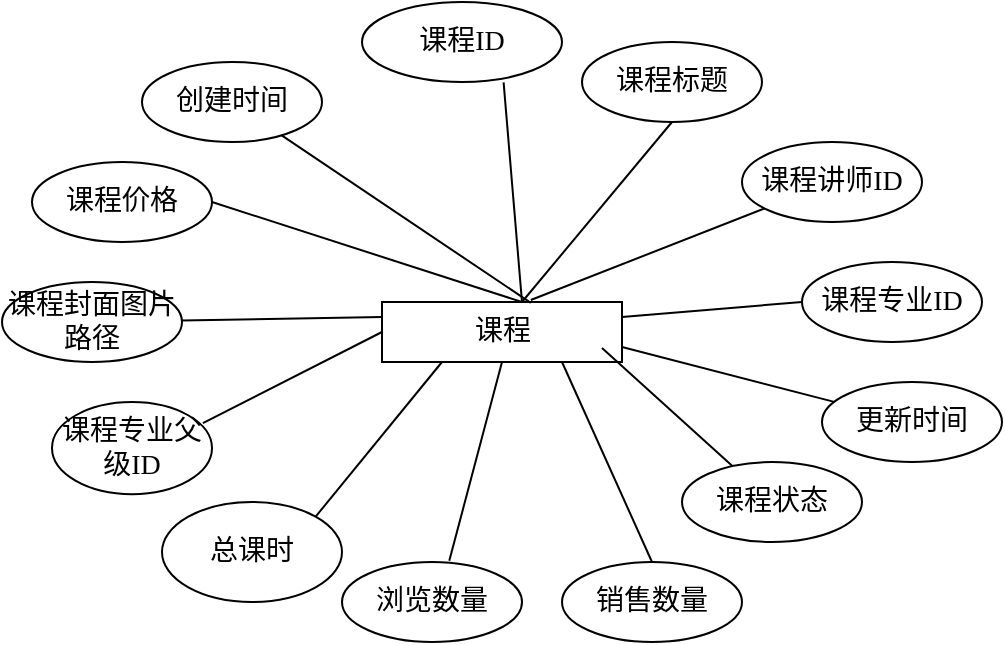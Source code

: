 <mxfile version="13.9.9" type="github"><diagram id="aoCeg3IbvVQt8CccreG1" name="Page-1"><mxGraphModel dx="934" dy="588" grid="1" gridSize="10" guides="1" tooltips="1" connect="1" arrows="1" fold="1" page="1" pageScale="1" pageWidth="827" pageHeight="1169" background="#FFFFFF" math="0" shadow="0"><root><mxCell id="0"/><mxCell id="1" parent="0"/><mxCell id="2z_CjiIGTWBzz-HKo1se-1" value="&lt;font style=&quot;font-size: 14px&quot;&gt;课程&lt;/font&gt;" style="rounded=0;html=1;fontSize=10.5;fontFamily=宋体;fontSource=https%3A%2F%2Ffonts.googleapis.com%2Fcss%3Ffamily%3D%25E5%25AE%258B%25E4%25BD%2593;labelBorderColor=none;" vertex="1" parent="1"><mxGeometry x="370" y="200" width="120" height="30" as="geometry"/></mxCell><mxCell id="2z_CjiIGTWBzz-HKo1se-2" value="&lt;font style=&quot;font-size: 14px&quot;&gt;课程ID&lt;/font&gt;" style="ellipse;whiteSpace=wrap;html=1;fontFamily=宋体;fontSource=https%3A%2F%2Ffonts.googleapis.com%2Fcss%3Ffamily%3D%25E5%25AE%258B%25E4%25BD%2593;" vertex="1" parent="1"><mxGeometry x="360" y="50" width="100" height="40" as="geometry"/></mxCell><mxCell id="2z_CjiIGTWBzz-HKo1se-3" value="&lt;font style=&quot;font-size: 14px&quot;&gt;课程标题&lt;/font&gt;" style="ellipse;whiteSpace=wrap;html=1;fontFamily=宋体;fontSource=https%3A%2F%2Ffonts.googleapis.com%2Fcss%3Ffamily%3D%25E5%25AE%258B%25E4%25BD%2593;" vertex="1" parent="1"><mxGeometry x="470" y="70" width="90" height="40" as="geometry"/></mxCell><mxCell id="2z_CjiIGTWBzz-HKo1se-4" value="&lt;font style=&quot;font-size: 14px&quot;&gt;课程讲师ID&lt;/font&gt;" style="ellipse;whiteSpace=wrap;html=1;fontFamily=宋体;fontSource=https%3A%2F%2Ffonts.googleapis.com%2Fcss%3Ffamily%3D%25E5%25AE%258B%25E4%25BD%2593;" vertex="1" parent="1"><mxGeometry x="550" y="120" width="90" height="40" as="geometry"/></mxCell><mxCell id="2z_CjiIGTWBzz-HKo1se-5" value="&lt;span style=&quot;font-size: 14px&quot;&gt;课程专业ID&lt;/span&gt;" style="ellipse;whiteSpace=wrap;html=1;fontFamily=宋体;fontSource=https%3A%2F%2Ffonts.googleapis.com%2Fcss%3Ffamily%3D%25E5%25AE%258B%25E4%25BD%2593;" vertex="1" parent="1"><mxGeometry x="580" y="180" width="90" height="40" as="geometry"/></mxCell><mxCell id="2z_CjiIGTWBzz-HKo1se-6" value="&lt;span style=&quot;font-size: 14px&quot;&gt;课程专业父级ID&lt;/span&gt;" style="ellipse;whiteSpace=wrap;html=1;fontFamily=宋体;fontSource=https%3A%2F%2Ffonts.googleapis.com%2Fcss%3Ffamily%3D%25E5%25AE%258B%25E4%25BD%2593;rotation=0;direction=west;" vertex="1" parent="1"><mxGeometry x="205" y="250.0" width="80" height="46.08" as="geometry"/></mxCell><mxCell id="2z_CjiIGTWBzz-HKo1se-7" value="&lt;span style=&quot;font-size: 14px&quot;&gt;课程价格&lt;/span&gt;" style="ellipse;whiteSpace=wrap;html=1;fontFamily=宋体;fontSource=https%3A%2F%2Ffonts.googleapis.com%2Fcss%3Ffamily%3D%25E5%25AE%258B%25E4%25BD%2593;rotation=0;" vertex="1" parent="1"><mxGeometry x="195" y="130" width="90" height="40" as="geometry"/></mxCell><mxCell id="2z_CjiIGTWBzz-HKo1se-8" value="&lt;span style=&quot;font-size: 14px&quot;&gt;总课时&lt;/span&gt;" style="ellipse;whiteSpace=wrap;html=1;fontFamily=宋体;fontSource=https%3A%2F%2Ffonts.googleapis.com%2Fcss%3Ffamily%3D%25E5%25AE%258B%25E4%25BD%2593;" vertex="1" parent="1"><mxGeometry x="260" y="300" width="90" height="50" as="geometry"/></mxCell><mxCell id="2z_CjiIGTWBzz-HKo1se-9" value="&lt;span style=&quot;font-size: 14px&quot;&gt;课程封面图片路径&lt;/span&gt;" style="ellipse;whiteSpace=wrap;html=1;fontFamily=宋体;fontSource=https%3A%2F%2Ffonts.googleapis.com%2Fcss%3Ffamily%3D%25E5%25AE%258B%25E4%25BD%2593;" vertex="1" parent="1"><mxGeometry x="180" y="190" width="90" height="40" as="geometry"/></mxCell><mxCell id="2z_CjiIGTWBzz-HKo1se-10" value="&lt;span style=&quot;font-size: 14px&quot;&gt;浏览数量&lt;/span&gt;" style="ellipse;whiteSpace=wrap;html=1;fontFamily=宋体;fontSource=https%3A%2F%2Ffonts.googleapis.com%2Fcss%3Ffamily%3D%25E5%25AE%258B%25E4%25BD%2593;" vertex="1" parent="1"><mxGeometry x="350" y="330" width="90" height="40" as="geometry"/></mxCell><mxCell id="2z_CjiIGTWBzz-HKo1se-11" value="&lt;span style=&quot;font-size: 14px&quot;&gt;销售数量&lt;/span&gt;" style="ellipse;whiteSpace=wrap;html=1;fontFamily=宋体;fontSource=https%3A%2F%2Ffonts.googleapis.com%2Fcss%3Ffamily%3D%25E5%25AE%258B%25E4%25BD%2593;" vertex="1" parent="1"><mxGeometry x="460" y="330" width="90" height="40" as="geometry"/></mxCell><mxCell id="2z_CjiIGTWBzz-HKo1se-12" value="&lt;span style=&quot;font-size: 14px&quot;&gt;课程状态&lt;/span&gt;" style="ellipse;whiteSpace=wrap;html=1;fontFamily=宋体;fontSource=https%3A%2F%2Ffonts.googleapis.com%2Fcss%3Ffamily%3D%25E5%25AE%258B%25E4%25BD%2593;rotation=0;" vertex="1" parent="1"><mxGeometry x="520" y="280" width="90" height="40" as="geometry"/></mxCell><mxCell id="2z_CjiIGTWBzz-HKo1se-13" value="&lt;span style=&quot;font-size: 14px&quot;&gt;创建时间&lt;/span&gt;" style="ellipse;whiteSpace=wrap;html=1;fontFamily=宋体;fontSource=https%3A%2F%2Ffonts.googleapis.com%2Fcss%3Ffamily%3D%25E5%25AE%258B%25E4%25BD%2593;" vertex="1" parent="1"><mxGeometry x="250" y="80" width="90" height="40" as="geometry"/></mxCell><mxCell id="2z_CjiIGTWBzz-HKo1se-14" value="&lt;span style=&quot;font-size: 14px&quot;&gt;更新时间&lt;/span&gt;" style="ellipse;whiteSpace=wrap;html=1;fontFamily=宋体;fontSource=https%3A%2F%2Ffonts.googleapis.com%2Fcss%3Ffamily%3D%25E5%25AE%258B%25E4%25BD%2593;" vertex="1" parent="1"><mxGeometry x="590" y="240" width="90" height="40" as="geometry"/></mxCell><mxCell id="2z_CjiIGTWBzz-HKo1se-18" value="" style="endArrow=none;html=1;fontFamily=宋体;fontSource=https%3A%2F%2Ffonts.googleapis.com%2Fcss%3Ffamily%3D%25E5%25AE%258B%25E4%25BD%2593;exitX=0.596;exitY=-0.015;exitDx=0;exitDy=0;exitPerimeter=0;entryX=0.5;entryY=1;entryDx=0;entryDy=0;" edge="1" parent="1" source="2z_CjiIGTWBzz-HKo1se-10" target="2z_CjiIGTWBzz-HKo1se-1"><mxGeometry width="50" height="50" relative="1" as="geometry"><mxPoint x="385" y="290" as="sourcePoint"/><mxPoint x="435" y="240" as="targetPoint"/></mxGeometry></mxCell><mxCell id="2z_CjiIGTWBzz-HKo1se-20" value="" style="endArrow=none;html=1;fontFamily=宋体;fontSource=https%3A%2F%2Ffonts.googleapis.com%2Fcss%3Ffamily%3D%25E5%25AE%258B%25E4%25BD%2593;exitX=1;exitY=0;exitDx=0;exitDy=0;entryX=0.25;entryY=1;entryDx=0;entryDy=0;" edge="1" parent="1" source="2z_CjiIGTWBzz-HKo1se-8" target="2z_CjiIGTWBzz-HKo1se-1"><mxGeometry width="50" height="50" relative="1" as="geometry"><mxPoint x="350" y="300" as="sourcePoint"/><mxPoint x="400" y="250" as="targetPoint"/></mxGeometry></mxCell><mxCell id="2z_CjiIGTWBzz-HKo1se-21" value="" style="endArrow=none;html=1;fontFamily=宋体;fontSource=https%3A%2F%2Ffonts.googleapis.com%2Fcss%3Ffamily%3D%25E5%25AE%258B%25E4%25BD%2593;exitX=0.057;exitY=0.77;exitDx=0;exitDy=0;entryX=0;entryY=0.5;entryDx=0;entryDy=0;exitPerimeter=0;" edge="1" parent="1" source="2z_CjiIGTWBzz-HKo1se-6" target="2z_CjiIGTWBzz-HKo1se-1"><mxGeometry width="50" height="50" relative="1" as="geometry"><mxPoint x="306.82" y="277.322" as="sourcePoint"/><mxPoint x="370" y="210" as="targetPoint"/></mxGeometry></mxCell><mxCell id="2z_CjiIGTWBzz-HKo1se-22" value="" style="endArrow=none;html=1;fontFamily=宋体;fontSource=https%3A%2F%2Ffonts.googleapis.com%2Fcss%3Ffamily%3D%25E5%25AE%258B%25E4%25BD%2593;entryX=0;entryY=0.25;entryDx=0;entryDy=0;" edge="1" parent="1" source="2z_CjiIGTWBzz-HKo1se-9" target="2z_CjiIGTWBzz-HKo1se-1"><mxGeometry width="50" height="50" relative="1" as="geometry"><mxPoint x="270" y="240" as="sourcePoint"/><mxPoint x="320" y="190" as="targetPoint"/></mxGeometry></mxCell><mxCell id="2z_CjiIGTWBzz-HKo1se-23" value="" style="endArrow=none;html=1;fontFamily=宋体;fontSource=https%3A%2F%2Ffonts.googleapis.com%2Fcss%3Ffamily%3D%25E5%25AE%258B%25E4%25BD%2593;exitX=1;exitY=0.5;exitDx=0;exitDy=0;" edge="1" parent="1" source="2z_CjiIGTWBzz-HKo1se-7"><mxGeometry width="50" height="50" relative="1" as="geometry"><mxPoint x="350" y="220" as="sourcePoint"/><mxPoint x="440" y="200" as="targetPoint"/></mxGeometry></mxCell><mxCell id="2z_CjiIGTWBzz-HKo1se-24" value="" style="endArrow=none;html=1;fontFamily=宋体;fontSource=https%3A%2F%2Ffonts.googleapis.com%2Fcss%3Ffamily%3D%25E5%25AE%258B%25E4%25BD%2593;entryX=0.62;entryY=0.015;entryDx=0;entryDy=0;entryPerimeter=0;" edge="1" parent="1" source="2z_CjiIGTWBzz-HKo1se-13" target="2z_CjiIGTWBzz-HKo1se-1"><mxGeometry width="50" height="50" relative="1" as="geometry"><mxPoint x="304.6" y="132.6" as="sourcePoint"/><mxPoint x="440.0" y="180.0" as="targetPoint"/></mxGeometry></mxCell><mxCell id="2z_CjiIGTWBzz-HKo1se-26" value="" style="endArrow=none;html=1;fontFamily=宋体;fontSource=https%3A%2F%2Ffonts.googleapis.com%2Fcss%3Ffamily%3D%25E5%25AE%258B%25E4%25BD%2593;entryX=0.5;entryY=1;entryDx=0;entryDy=0;" edge="1" parent="1" target="2z_CjiIGTWBzz-HKo1se-3"><mxGeometry width="50" height="50" relative="1" as="geometry"><mxPoint x="440" y="200" as="sourcePoint"/><mxPoint x="530" y="160" as="targetPoint"/></mxGeometry></mxCell><mxCell id="2z_CjiIGTWBzz-HKo1se-28" value="" style="endArrow=none;html=1;fontFamily=宋体;fontSource=https%3A%2F%2Ffonts.googleapis.com%2Fcss%3Ffamily%3D%25E5%25AE%258B%25E4%25BD%2593;entryX=0.708;entryY=1.005;entryDx=0;entryDy=0;entryPerimeter=0;" edge="1" parent="1" target="2z_CjiIGTWBzz-HKo1se-2"><mxGeometry width="50" height="50" relative="1" as="geometry"><mxPoint x="440" y="200" as="sourcePoint"/><mxPoint x="460" y="130" as="targetPoint"/></mxGeometry></mxCell><mxCell id="2z_CjiIGTWBzz-HKo1se-29" value="" style="endArrow=none;html=1;fontFamily=宋体;fontSource=https%3A%2F%2Ffonts.googleapis.com%2Fcss%3Ffamily%3D%25E5%25AE%258B%25E4%25BD%2593;exitX=0.62;exitY=-0.033;exitDx=0;exitDy=0;exitPerimeter=0;" edge="1" parent="1" source="2z_CjiIGTWBzz-HKo1se-1" target="2z_CjiIGTWBzz-HKo1se-4"><mxGeometry width="50" height="50" relative="1" as="geometry"><mxPoint x="500" y="220" as="sourcePoint"/><mxPoint x="550" y="170" as="targetPoint"/></mxGeometry></mxCell><mxCell id="2z_CjiIGTWBzz-HKo1se-30" value="" style="endArrow=none;html=1;fontFamily=宋体;fontSource=https%3A%2F%2Ffonts.googleapis.com%2Fcss%3Ffamily%3D%25E5%25AE%258B%25E4%25BD%2593;exitX=1;exitY=0.25;exitDx=0;exitDy=0;entryX=0;entryY=0.5;entryDx=0;entryDy=0;" edge="1" parent="1" source="2z_CjiIGTWBzz-HKo1se-1" target="2z_CjiIGTWBzz-HKo1se-5"><mxGeometry width="50" height="50" relative="1" as="geometry"><mxPoint x="520" y="250" as="sourcePoint"/><mxPoint x="570" y="200" as="targetPoint"/></mxGeometry></mxCell><mxCell id="2z_CjiIGTWBzz-HKo1se-32" value="" style="endArrow=none;html=1;fontFamily=宋体;fontSource=https%3A%2F%2Ffonts.googleapis.com%2Fcss%3Ffamily%3D%25E5%25AE%258B%25E4%25BD%2593;exitX=1;exitY=0.75;exitDx=0;exitDy=0;" edge="1" parent="1" source="2z_CjiIGTWBzz-HKo1se-1" target="2z_CjiIGTWBzz-HKo1se-14"><mxGeometry width="50" height="50" relative="1" as="geometry"><mxPoint x="500" y="290" as="sourcePoint"/><mxPoint x="550" y="240" as="targetPoint"/></mxGeometry></mxCell><mxCell id="2z_CjiIGTWBzz-HKo1se-33" value="" style="endArrow=none;html=1;fontFamily=宋体;fontSource=https%3A%2F%2Ffonts.googleapis.com%2Fcss%3Ffamily%3D%25E5%25AE%258B%25E4%25BD%2593;" edge="1" parent="1" target="2z_CjiIGTWBzz-HKo1se-12"><mxGeometry width="50" height="50" relative="1" as="geometry"><mxPoint x="480" y="223" as="sourcePoint"/><mxPoint x="604.204" y="261.559" as="targetPoint"/></mxGeometry></mxCell><mxCell id="2z_CjiIGTWBzz-HKo1se-34" value="" style="endArrow=none;html=1;fontFamily=宋体;fontSource=https%3A%2F%2Ffonts.googleapis.com%2Fcss%3Ffamily%3D%25E5%25AE%258B%25E4%25BD%2593;exitX=0.5;exitY=0;exitDx=0;exitDy=0;entryX=0.75;entryY=1;entryDx=0;entryDy=0;" edge="1" parent="1" source="2z_CjiIGTWBzz-HKo1se-11" target="2z_CjiIGTWBzz-HKo1se-1"><mxGeometry width="50" height="50" relative="1" as="geometry"><mxPoint x="490" y="320" as="sourcePoint"/><mxPoint x="460" y="240" as="targetPoint"/></mxGeometry></mxCell></root></mxGraphModel></diagram></mxfile>